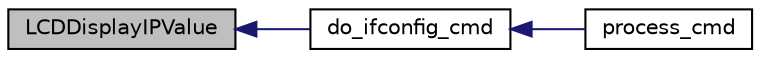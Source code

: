 digraph "LCDDisplayIPValue"
{
  edge [fontname="Helvetica",fontsize="10",labelfontname="Helvetica",labelfontsize="10"];
  node [fontname="Helvetica",fontsize="10",shape=record];
  rankdir="LR";
  Node1 [label="LCDDisplayIPValue",height=0.2,width=0.4,color="black", fillcolor="grey75", style="filled", fontcolor="black"];
  Node1 -> Node2 [dir="back",color="midnightblue",fontsize="10",style="solid",fontname="Helvetica"];
  Node2 [label="do_ifconfig_cmd",height=0.2,width=0.4,color="black", fillcolor="white", style="filled",URL="$_w_f_console_ifconfig_8c.html#a7d24f7ec577097165cbf981fd7a9ba76"];
  Node2 -> Node3 [dir="back",color="midnightblue",fontsize="10",style="solid",fontname="Helvetica"];
  Node3 [label="process_cmd",height=0.2,width=0.4,color="black", fillcolor="white", style="filled",URL="$_w_f_console_msg_handler_8c.html#adb34ba3f29206d313dd5bce1597db36b"];
}
